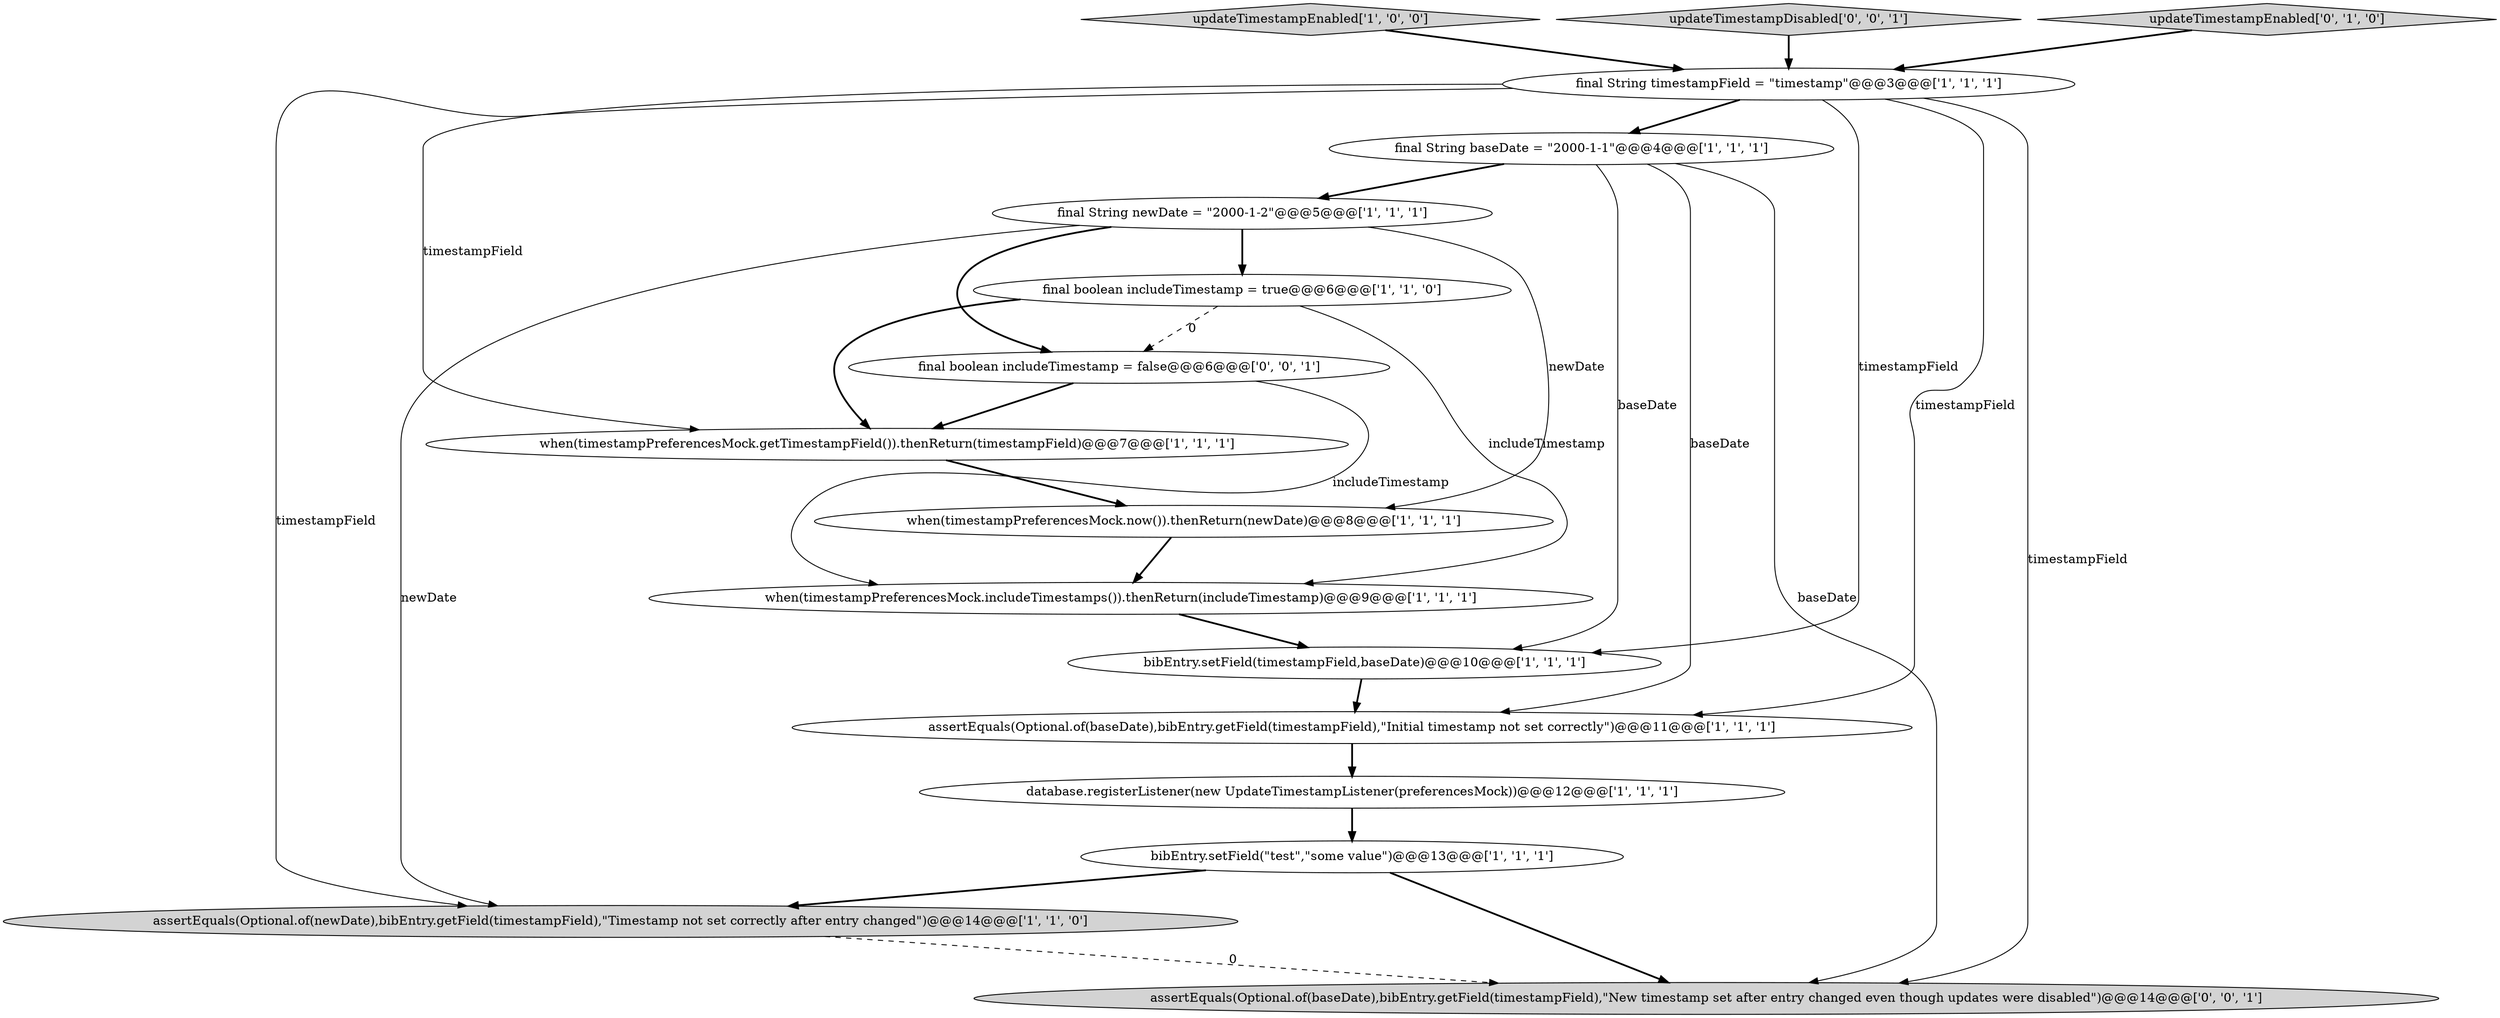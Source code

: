 digraph {
3 [style = filled, label = "updateTimestampEnabled['1', '0', '0']", fillcolor = lightgray, shape = diamond image = "AAA0AAABBB1BBB"];
2 [style = filled, label = "when(timestampPreferencesMock.getTimestampField()).thenReturn(timestampField)@@@7@@@['1', '1', '1']", fillcolor = white, shape = ellipse image = "AAA0AAABBB1BBB"];
5 [style = filled, label = "bibEntry.setField(timestampField,baseDate)@@@10@@@['1', '1', '1']", fillcolor = white, shape = ellipse image = "AAA0AAABBB1BBB"];
6 [style = filled, label = "assertEquals(Optional.of(baseDate),bibEntry.getField(timestampField),\"Initial timestamp not set correctly\")@@@11@@@['1', '1', '1']", fillcolor = white, shape = ellipse image = "AAA0AAABBB1BBB"];
9 [style = filled, label = "bibEntry.setField(\"test\",\"some value\")@@@13@@@['1', '1', '1']", fillcolor = white, shape = ellipse image = "AAA0AAABBB1BBB"];
10 [style = filled, label = "when(timestampPreferencesMock.includeTimestamps()).thenReturn(includeTimestamp)@@@9@@@['1', '1', '1']", fillcolor = white, shape = ellipse image = "AAA0AAABBB1BBB"];
8 [style = filled, label = "final String baseDate = \"2000-1-1\"@@@4@@@['1', '1', '1']", fillcolor = white, shape = ellipse image = "AAA0AAABBB1BBB"];
12 [style = filled, label = "final boolean includeTimestamp = true@@@6@@@['1', '1', '0']", fillcolor = white, shape = ellipse image = "AAA0AAABBB1BBB"];
14 [style = filled, label = "assertEquals(Optional.of(baseDate),bibEntry.getField(timestampField),\"New timestamp set after entry changed even though updates were disabled\")@@@14@@@['0', '0', '1']", fillcolor = lightgray, shape = ellipse image = "AAA0AAABBB3BBB"];
15 [style = filled, label = "final boolean includeTimestamp = false@@@6@@@['0', '0', '1']", fillcolor = white, shape = ellipse image = "AAA0AAABBB3BBB"];
16 [style = filled, label = "updateTimestampDisabled['0', '0', '1']", fillcolor = lightgray, shape = diamond image = "AAA0AAABBB3BBB"];
1 [style = filled, label = "final String timestampField = \"timestamp\"@@@3@@@['1', '1', '1']", fillcolor = white, shape = ellipse image = "AAA0AAABBB1BBB"];
4 [style = filled, label = "when(timestampPreferencesMock.now()).thenReturn(newDate)@@@8@@@['1', '1', '1']", fillcolor = white, shape = ellipse image = "AAA0AAABBB1BBB"];
0 [style = filled, label = "database.registerListener(new UpdateTimestampListener(preferencesMock))@@@12@@@['1', '1', '1']", fillcolor = white, shape = ellipse image = "AAA0AAABBB1BBB"];
7 [style = filled, label = "final String newDate = \"2000-1-2\"@@@5@@@['1', '1', '1']", fillcolor = white, shape = ellipse image = "AAA0AAABBB1BBB"];
11 [style = filled, label = "assertEquals(Optional.of(newDate),bibEntry.getField(timestampField),\"Timestamp not set correctly after entry changed\")@@@14@@@['1', '1', '0']", fillcolor = lightgray, shape = ellipse image = "AAA0AAABBB1BBB"];
13 [style = filled, label = "updateTimestampEnabled['0', '1', '0']", fillcolor = lightgray, shape = diamond image = "AAA0AAABBB2BBB"];
4->10 [style = bold, label=""];
0->9 [style = bold, label=""];
15->2 [style = bold, label=""];
1->14 [style = solid, label="timestampField"];
1->8 [style = bold, label=""];
15->10 [style = solid, label="includeTimestamp"];
9->11 [style = bold, label=""];
3->1 [style = bold, label=""];
7->12 [style = bold, label=""];
6->0 [style = bold, label=""];
1->6 [style = solid, label="timestampField"];
2->4 [style = bold, label=""];
13->1 [style = bold, label=""];
8->14 [style = solid, label="baseDate"];
8->7 [style = bold, label=""];
8->5 [style = solid, label="baseDate"];
12->2 [style = bold, label=""];
10->5 [style = bold, label=""];
5->6 [style = bold, label=""];
8->6 [style = solid, label="baseDate"];
16->1 [style = bold, label=""];
11->14 [style = dashed, label="0"];
9->14 [style = bold, label=""];
12->15 [style = dashed, label="0"];
7->15 [style = bold, label=""];
1->11 [style = solid, label="timestampField"];
7->4 [style = solid, label="newDate"];
12->10 [style = solid, label="includeTimestamp"];
1->5 [style = solid, label="timestampField"];
1->2 [style = solid, label="timestampField"];
7->11 [style = solid, label="newDate"];
}
